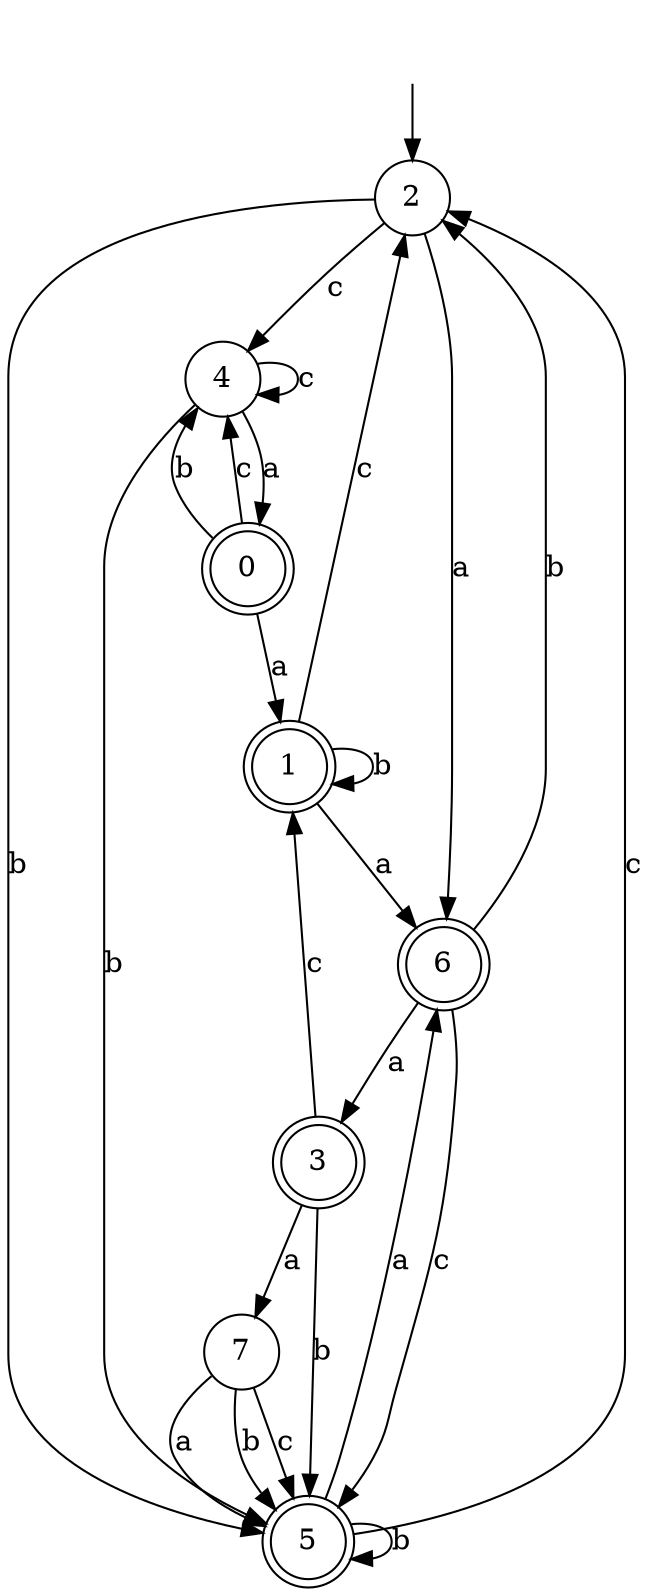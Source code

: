 digraph g {
__start [label=""shape=none]
	2[shape="circle" label="2"]
	0[shape="doublecircle" label="0"]
	1[shape="doublecircle" label="1"]
	3[shape="doublecircle" label="3"]
	4[shape="circle" label="4"]
	5[shape="doublecircle" label="5"]
	6[shape="doublecircle" label="6"]
	7[shape="circle" label="7"]

__start -> 2
	0 -> 1 [label="a"]
	0 -> 4 [label="b"]
	0 -> 4 [label="c"]
	1 -> 6 [label="a"]
	1 -> 1 [label="b"]
	1 -> 2 [label="c"]
	2 -> 6 [label="a"]
	2 -> 5 [label="b"]
	2 -> 4 [label="c"]
	3 -> 7 [label="a"]
	3 -> 5 [label="b"]
	3 -> 1 [label="c"]
	4 -> 0 [label="a"]
	4 -> 5 [label="b"]
	4 -> 4 [label="c"]
	5 -> 6 [label="a"]
	5 -> 5 [label="b"]
	5 -> 2 [label="c"]
	6 -> 3 [label="a"]
	6 -> 2 [label="b"]
	6 -> 5 [label="c"]
	7 -> 5 [label="a"]
	7 -> 5 [label="b"]
	7 -> 5 [label="c"]
}
